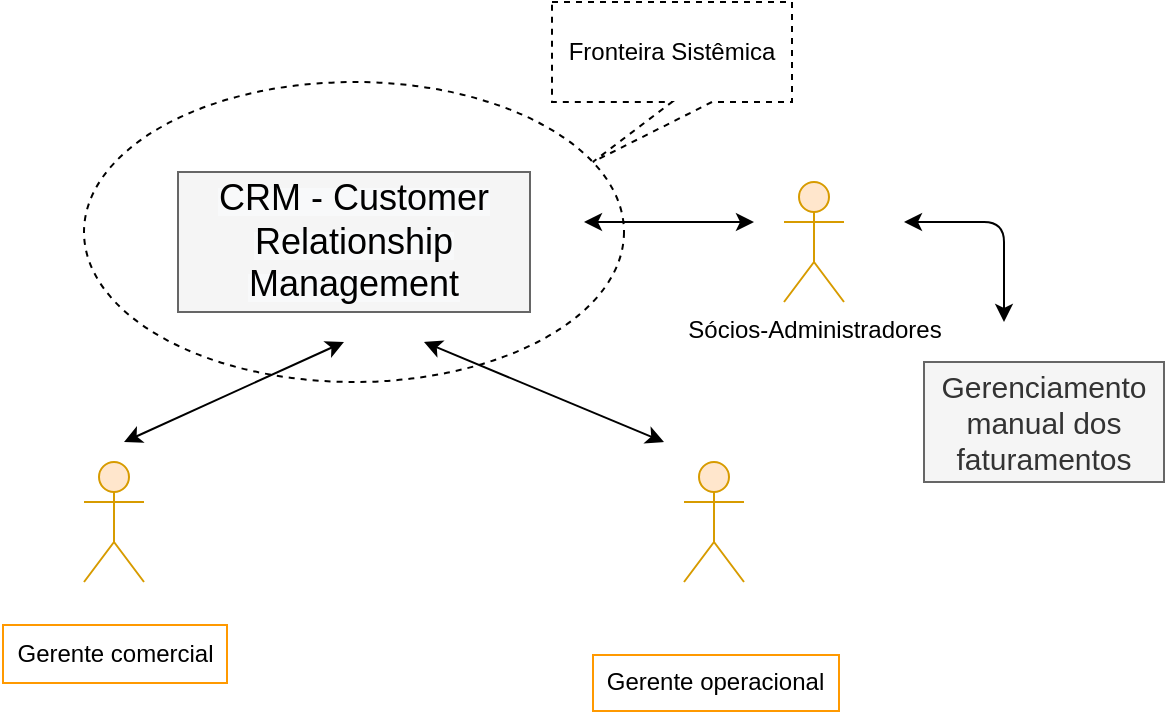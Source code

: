 <mxfile version="14.6.10" type="github">
  <diagram id="ofUUVFn5tLOiKQuakarS" name="Page-1">
    <mxGraphModel dx="1038" dy="580" grid="1" gridSize="10" guides="1" tooltips="1" connect="1" arrows="1" fold="1" page="1" pageScale="1" pageWidth="827" pageHeight="1169" math="0" shadow="0">
      <root>
        <mxCell id="0" />
        <mxCell id="1" parent="0" />
        <mxCell id="7gOXyf1R_mcmTL4wc7NC-3" value="" style="ellipse;whiteSpace=wrap;html=1;dashed=1;" parent="1" vertex="1">
          <mxGeometry x="60" y="200" width="270" height="150" as="geometry" />
        </mxCell>
        <mxCell id="7gOXyf1R_mcmTL4wc7NC-4" value="&lt;span style=&quot;color: rgb(0 , 0 , 0) ; font-family: &amp;#34;helvetica&amp;#34; ; font-style: normal ; font-weight: 400 ; letter-spacing: normal ; text-align: center ; text-indent: 0px ; text-transform: none ; word-spacing: 0px ; background-color: rgb(248 , 249 , 250) ; display: inline ; float: none&quot;&gt;&lt;font style=&quot;font-size: 18px&quot;&gt;CRM - Customer Relationship Management&lt;/font&gt;&lt;/span&gt;" style="rounded=0;whiteSpace=wrap;html=1;fillColor=#f5f5f5;strokeColor=#666666;fontColor=#333333;" parent="1" vertex="1">
          <mxGeometry x="107" y="245" width="176" height="70" as="geometry" />
        </mxCell>
        <mxCell id="7gOXyf1R_mcmTL4wc7NC-6" value="&lt;span id=&quot;docs-internal-guid-01f24d8b-7fff-2e91-310c-5bba79cc8ed7&quot;&gt;&lt;span style=&quot;font-family: &amp;#34;arial&amp;#34; ; background-color: transparent ; vertical-align: baseline&quot;&gt;&lt;span id=&quot;docs-internal-guid-97d206a0-7fff-72b2-f705-602895639316&quot;&gt;&lt;br&gt;&lt;div dir=&quot;ltr&quot; style=&quot;margin-left: 0pt&quot; align=&quot;left&quot;&gt;&lt;br&gt;&lt;/div&gt;&lt;/span&gt;&lt;div dir=&quot;ltr&quot; style=&quot;margin-left: 0pt&quot; align=&quot;left&quot;&gt;&lt;table style=&quot;border: none ; border-collapse: collapse&quot;&gt;&lt;colgroup&gt;&lt;col width=&quot;187&quot;&gt;&lt;col width=&quot;453&quot;&gt;&lt;/colgroup&gt;&lt;tbody&gt;&lt;tr style=&quot;height: 0pt&quot;&gt;&lt;td style=&quot;border-left: solid #ff9900 1pt ; border-right: solid #ff9900 1pt ; border-bottom: solid #ff9900 1pt ; border-top: solid #ff9900 1pt ; vertical-align: top ; padding: 5pt 5pt 5pt 5pt ; overflow: hidden ; overflow-wrap: break-word&quot;&gt;&lt;span style=&quot;text-align: justify&quot;&gt;Gerente operacional&lt;/span&gt;&lt;/td&gt;&lt;/tr&gt;&lt;/tbody&gt;&lt;/table&gt;&lt;/div&gt;&lt;/span&gt;&lt;/span&gt;" style="shape=umlActor;verticalLabelPosition=bottom;verticalAlign=top;html=1;outlineConnect=0;fillColor=#ffe6cc;strokeColor=#d79b00;" parent="1" vertex="1">
          <mxGeometry x="360" y="390" width="30" height="60" as="geometry" />
        </mxCell>
        <mxCell id="7gOXyf1R_mcmTL4wc7NC-8" value="&lt;span style=&quot;font-family: &amp;#34;arial&amp;#34;&quot;&gt;&lt;font style=&quot;font-size: 12px&quot;&gt;Sócios-Administradores&lt;/font&gt;&lt;/span&gt;" style="shape=umlActor;verticalLabelPosition=bottom;verticalAlign=top;html=1;outlineConnect=0;fillColor=#ffe6cc;strokeColor=#d79b00;" parent="1" vertex="1">
          <mxGeometry x="410" y="250" width="30" height="60" as="geometry" />
        </mxCell>
        <mxCell id="7gOXyf1R_mcmTL4wc7NC-10" value="" style="endArrow=classic;startArrow=classic;html=1;" parent="1" edge="1">
          <mxGeometry width="50" height="50" relative="1" as="geometry">
            <mxPoint x="310" y="270" as="sourcePoint" />
            <mxPoint x="395" y="270" as="targetPoint" />
          </mxGeometry>
        </mxCell>
        <mxCell id="7gOXyf1R_mcmTL4wc7NC-12" value="" style="endArrow=classic;startArrow=classic;html=1;" parent="1" edge="1">
          <mxGeometry width="50" height="50" relative="1" as="geometry">
            <mxPoint x="350" y="380" as="sourcePoint" />
            <mxPoint x="230" y="330" as="targetPoint" />
          </mxGeometry>
        </mxCell>
        <mxCell id="7gOXyf1R_mcmTL4wc7NC-20" value="" style="endArrow=classic;html=1;startArrow=classic;startFill=1;" parent="1" edge="1">
          <mxGeometry width="50" height="50" relative="1" as="geometry">
            <mxPoint x="470" y="270" as="sourcePoint" />
            <mxPoint x="520" y="320" as="targetPoint" />
            <Array as="points">
              <mxPoint x="520" y="270" />
            </Array>
          </mxGeometry>
        </mxCell>
        <mxCell id="7gOXyf1R_mcmTL4wc7NC-22" value="&lt;span id=&quot;docs-internal-guid-fb2c7dd1-7fff-ee3d-ec5d-07ece8136c74&quot;&gt;&lt;span style=&quot;font-family: &amp;#34;arial&amp;#34; ; background-color: transparent ; vertical-align: baseline&quot;&gt;&lt;font style=&quot;font-size: 15px&quot;&gt;Gerenciamento manual dos faturamentos&lt;/font&gt;&lt;/span&gt;&lt;/span&gt;" style="rounded=0;whiteSpace=wrap;html=1;fillColor=#f5f5f5;strokeColor=#666666;fontColor=#333333;" parent="1" vertex="1">
          <mxGeometry x="480" y="340" width="120" height="60" as="geometry" />
        </mxCell>
        <mxCell id="IGN8ruvCPKyGlNlwhIGV-1" value="Fronteira Sistêmica" style="shape=callout;whiteSpace=wrap;html=1;perimeter=calloutPerimeter;position2=0.17;dashed=1;" parent="1" vertex="1">
          <mxGeometry x="294" y="160" width="120" height="80" as="geometry" />
        </mxCell>
        <mxCell id="4lb6yPEp9kyUfiVUmwPT-1" value="&lt;span id=&quot;docs-internal-guid-01f24d8b-7fff-2e91-310c-5bba79cc8ed7&quot;&gt;&lt;span style=&quot;font-family: &amp;#34;arial&amp;#34; ; background-color: transparent ; vertical-align: baseline&quot;&gt;&lt;br&gt;&lt;div dir=&quot;ltr&quot; style=&quot;margin-left: 0pt&quot; align=&quot;left&quot;&gt;&lt;table style=&quot;border: none ; border-collapse: collapse&quot;&gt;&lt;colgroup&gt;&lt;col width=&quot;187&quot;&gt;&lt;col width=&quot;453&quot;&gt;&lt;/colgroup&gt;&lt;tbody&gt;&lt;tr style=&quot;height: 0pt&quot;&gt;&lt;td style=&quot;border-left: solid #ff9900 1pt ; border-right: solid #ff9900 1pt ; border-bottom: solid #ff9900 1pt ; border-top: solid #ff9900 1pt ; vertical-align: top ; padding: 5pt 5pt 5pt 5pt ; overflow: hidden ; overflow-wrap: break-word&quot;&gt;&lt;span id=&quot;docs-internal-guid-cf75bcc0-7fff-0399-cd37-272892f8aaf6&quot;&gt;&lt;div dir=&quot;ltr&quot; style=&quot;margin-left: 0pt&quot; align=&quot;left&quot;&gt;&lt;span style=&quot;text-align: justify&quot;&gt;Gerente comercial&lt;/span&gt;&lt;br&gt;&lt;/div&gt;&lt;/span&gt;&lt;/td&gt;&lt;/tr&gt;&lt;/tbody&gt;&lt;/table&gt;&lt;/div&gt;&lt;/span&gt;&lt;/span&gt;" style="shape=umlActor;verticalLabelPosition=bottom;verticalAlign=top;html=1;outlineConnect=0;fillColor=#ffe6cc;strokeColor=#d79b00;direction=east;" vertex="1" parent="1">
          <mxGeometry x="60" y="390" width="30" height="60" as="geometry" />
        </mxCell>
        <mxCell id="4lb6yPEp9kyUfiVUmwPT-2" value="" style="endArrow=classic;startArrow=classic;html=1;" edge="1" parent="1">
          <mxGeometry width="50" height="50" relative="1" as="geometry">
            <mxPoint x="80" y="380" as="sourcePoint" />
            <mxPoint x="190" y="330" as="targetPoint" />
          </mxGeometry>
        </mxCell>
      </root>
    </mxGraphModel>
  </diagram>
</mxfile>
